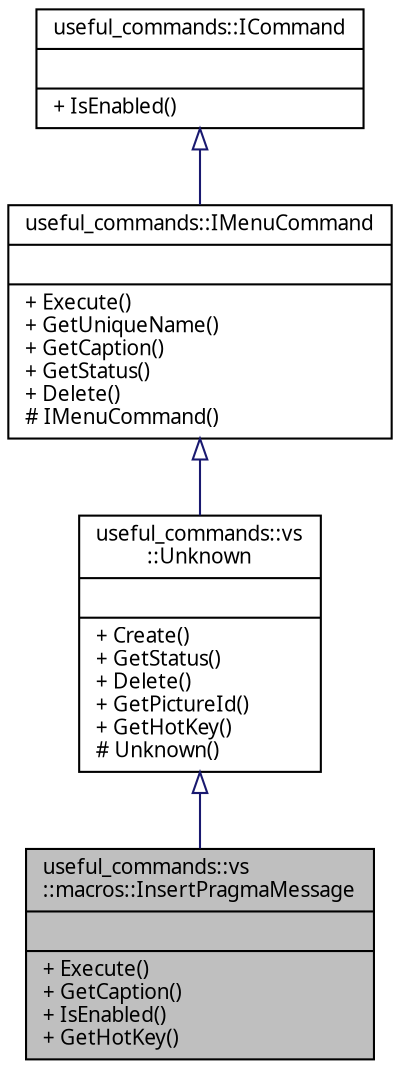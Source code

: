 digraph "useful_commands::vs::macros::InsertPragmaMessage"
{
 // INTERACTIVE_SVG=YES
  edge [fontname="Verdana",fontsize="10",labelfontname="Verdana",labelfontsize="10"];
  node [fontname="Verdana",fontsize="10",shape=record];
  Node1 [label="{useful_commands::vs\l::macros::InsertPragmaMessage\n||+ Execute()\l+ GetCaption()\l+ IsEnabled()\l+ GetHotKey()\l}",height=0.2,width=0.4,color="black", fillcolor="grey75", style="filled", fontcolor="black"];
  Node2 -> Node1 [dir="back",color="midnightblue",fontsize="10",style="solid",arrowtail="onormal",fontname="Verdana"];
  Node2 [label="{useful_commands::vs\l::Unknown\n||+ Create()\l+ GetStatus()\l+ Delete()\l+ GetPictureId()\l+ GetHotKey()\l# Unknown()\l}",height=0.2,width=0.4,color="black", fillcolor="white", style="filled",URL="$classuseful__commands_1_1vs_1_1_unknown.html",tooltip="Класс входит в Проект UsefulCommands   Базовый класс команд, которые будут выполняться в VisualStudio..."];
  Node3 -> Node2 [dir="back",color="midnightblue",fontsize="10",style="solid",arrowtail="onormal",fontname="Verdana"];
  Node3 [label="{useful_commands::IMenuCommand\n||+ Execute()\l+ GetUniqueName()\l+ GetCaption()\l+ GetStatus()\l+ Delete()\l# IMenuCommand()\l}",height=0.2,width=0.4,color="black", fillcolor="white", style="filled",URL="$classuseful__commands_1_1_i_menu_command.html",tooltip="Класс входит в Проект UsefulCommands   Базовый класс всех команд, которые будут исполнятся при выборе..."];
  Node4 -> Node3 [dir="back",color="midnightblue",fontsize="10",style="solid",arrowtail="onormal",fontname="Verdana"];
  Node4 [label="{useful_commands::ICommand\n||+ IsEnabled()\l}",height=0.2,width=0.4,color="black", fillcolor="white", style="filled",URL="$classuseful__commands_1_1_i_command.html",tooltip="Класс входит в Проект UsefulCommands   Базовый класс всех команд раздела. "];
}
